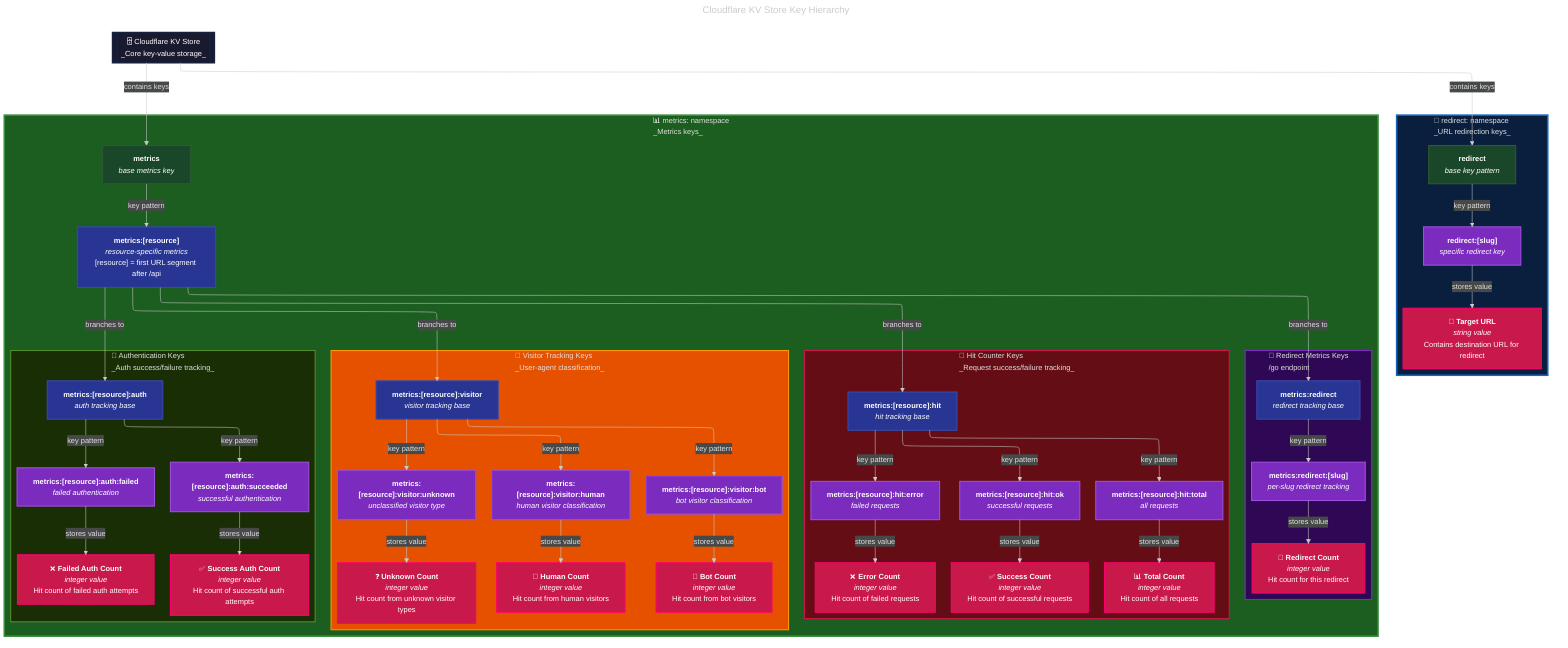 ---
config:
  theme: neo-dark
  layout: elk
  htmlLabels: true
id: ee3114f7-6c54-4dcc-a315-24c20d9a7d28
title: Cloudflare KV Store Key Hierarchy
---
flowchart TD
    %% ---
    %% KEY DEFINITIONS:
    %% TARGET_URL contains the target URL for the redirect.
    %% [resource] is the first part of the URL after /api, for example /api/foo/bar would be foo.
    %% /go is excluded from main metrics, as we handle redirect metrics separately.
    %% All integer types are hit counts of categories described by their key hierarchy.
    %% ---

    %% Root KV Store
    ROOT[["🗄️ Cloudflare KV Store<br/>_Core key-value storage_"]]

    %% Redirect Key Namespace
    subgraph REDIRECT_NS["📍 redirect: namespace<br/>_URL redirection keys_"]
        direction TB
        REDIRECT_KEY["`**redirect**
        _base key pattern_`"]
        REDIRECT_SLUG_KEY["`**redirect:[slug]**
        _specific redirect key_`"]
        REDIRECT_VALUE["`🎯 **Target URL**
        _string value_
        Contains destination URL for redirect`"]
    end

    %% Metrics Key Namespace
    subgraph METRICS_NS["📊 metrics: namespace<br/>_Metrics keys_"]
        direction TB

        METRICS_KEY["`**metrics**
        _base metrics key_`"]
        METRICS_RESOURCE_KEY["`**metrics:[resource]**
        _resource-specific metrics_
        [resource] = first URL segment after /api`"]

        %% Redirect Metrics Keys
        subgraph REDIRECT_METRICS_NS["📍 Redirect Metrics Keys<br/>/go endpoint"]
            direction TB
            REDIRECT_METRICS_KEY["`**metrics:redirect**
            _redirect tracking base_`"]
            REDIRECT_SLUG_METRICS_KEY["`**metrics:redirect:[slug]**
            _per-slug redirect tracking_`"]
            REDIRECT_COUNT_VALUE["`🔢 **Redirect Count**
            _integer value_
            Hit count for this redirect`"]
        end

        %% Hit Counter Keys
        subgraph HIT_COUNTER_NS["🎯 Hit Counter Keys<br/>_Request success/failure tracking_"]
            direction TB
            HIT_KEY["`**metrics:[resource]:hit**
            _hit tracking base_`"]
            HIT_OK_KEY["`**metrics:[resource]:hit:ok**
            _successful requests_`"]
            HIT_TOTAL_KEY["`**metrics:[resource]:hit:total**
            _all requests_`"]
            HIT_ERROR_KEY["`**metrics:[resource]:hit:error**
            _failed requests_`"]
            SUCCESS_COUNT_VALUE["`✅ **Success Count**
            _integer value_
            Hit count of successful requests`"]
            TOTAL_COUNT_VALUE["`📊 **Total Count**
            _integer value_
            Hit count of all requests`"]
            ERROR_COUNT_VALUE["`❌ **Error Count**
            _integer value_
            Hit count of failed requests`"]
        end

        %% Authentication Keys
        subgraph AUTH_KEYS_NS["🔐 Authentication Keys<br/>_Auth success/failure tracking_"]
            direction TB
            AUTH_KEY["`**metrics:[resource]:auth**
            _auth tracking base_`"]
            AUTH_FAILED_KEY["`**metrics:[resource]:auth:failed**
            _failed authentication_`"]
            AUTH_SUCCESS_KEY["`**metrics:[resource]:auth:succeeded**
            _successful authentication_`"]
            FAILED_AUTH_VALUE["`❌ **Failed Auth Count**
            _integer value_
            Hit count of failed auth attempts`"]
            SUCCESS_AUTH_VALUE["`✅ **Success Auth Count**
            _integer value_
            Hit count of successful auth attempts`"]
        end

        %% Visitor Tracking Keys
        subgraph VISITOR_KEYS_NS["👥 Visitor Tracking Keys<br/>_User-agent classification_"]
            direction TB
            VISITOR_KEY["`**metrics:[resource]:visitor**
            _visitor tracking base_`"]
            HUMAN_KEY["`**metrics:[resource]:visitor:human**
            _human visitor classification_`"]
            BOT_KEY["`**metrics:[resource]:visitor:bot**
            _bot visitor classification_`"]
            UNKNOWN_KEY["`**metrics:[resource]:visitor:unknown**
            _unclassified visitor type_`"]
            HUMAN_COUNT_VALUE["`👤 **Human Count**
            _integer value_
            Hit count from human visitors`"]
            BOT_COUNT_VALUE["`🤖 **Bot Count**
            _integer value_
            Hit count from bot visitors`"]
            UNKNOWN_COUNT_VALUE["`❓ **Unknown Count**
            _integer value_
            Hit count from unknown visitor types`"]
        end
    end

    %% Key Hierarchy Connections
    ROOT -->|"`contains keys`"| REDIRECT_KEY
    ROOT -->|"`contains keys`"| METRICS_KEY

    %% Redirect Key Hierarchy
    REDIRECT_KEY -->|"`key pattern`"| REDIRECT_SLUG_KEY
    REDIRECT_SLUG_KEY -->|"`stores value`"| REDIRECT_VALUE

    %% Metrics Key Hierarchy
    METRICS_KEY -->|"`key pattern`"| METRICS_RESOURCE_KEY
    METRICS_RESOURCE_KEY -->|"`branches to`"| HIT_KEY
    METRICS_RESOURCE_KEY -->|"`branches to`"| AUTH_KEY
    METRICS_RESOURCE_KEY -->|"`branches to`"| VISITOR_KEY
    METRICS_RESOURCE_KEY -->|"`branches to`"| REDIRECT_METRICS_KEY

    %% Hit Counter Key Patterns
    HIT_KEY -->|"`key pattern`"| HIT_OK_KEY
    HIT_KEY -->|"`key pattern`"| HIT_TOTAL_KEY
    HIT_KEY -->|"`key pattern`"| HIT_ERROR_KEY
    HIT_OK_KEY -->|"`stores value`"| SUCCESS_COUNT_VALUE
    HIT_TOTAL_KEY -->|"`stores value`"| TOTAL_COUNT_VALUE
    HIT_ERROR_KEY -->|"`stores value`"| ERROR_COUNT_VALUE

    %% Redirect Metrics Key Patterns
    REDIRECT_METRICS_KEY -->|"`key pattern`"| REDIRECT_SLUG_METRICS_KEY
    REDIRECT_SLUG_METRICS_KEY -->|"`stores value`"| REDIRECT_COUNT_VALUE

    %% Auth Key Patterns
    AUTH_KEY -->|"`key pattern`"| AUTH_FAILED_KEY
    AUTH_KEY -->|"`key pattern`"| AUTH_SUCCESS_KEY
    AUTH_FAILED_KEY -->|"`stores value`"| FAILED_AUTH_VALUE
    AUTH_SUCCESS_KEY -->|"`stores value`"| SUCCESS_AUTH_VALUE

    %% Visitor Key Patterns
    VISITOR_KEY -->|"`key pattern`"| HUMAN_KEY
    VISITOR_KEY -->|"`key pattern`"| BOT_KEY
    VISITOR_KEY -->|"`key pattern`"| UNKNOWN_KEY
    HUMAN_KEY -->|"`stores value`"| HUMAN_COUNT_VALUE
    BOT_KEY -->|"`stores value`"| BOT_COUNT_VALUE
    UNKNOWN_KEY -->|"`stores value`"| UNKNOWN_COUNT_VALUE

    %% Styling Classes
    classDef rootClass fill:#1a1a2e,stroke:#16213e,stroke-width:3px,color:#ffffff
    classDef namespaceClass fill:#0f3460,stroke:#16537e,stroke-width:2px,color:#ffffff
    classDef keyClass fill:#1a472a,stroke:#2d5a32,stroke-width:2px,color:#ffffff
    classDef keyPatternClass fill:#7b2cbf,stroke:#9d4edd,stroke-width:2px,color:#ffffff
    classDef valueClass fill:#c9184a,stroke:#ff006e,stroke-width:2px,color:#ffffff
    classDef containerClass fill:#283593,stroke:#3949ab,stroke-width:2px,color:#ffffff

    %% Apply Classes
    class ROOT rootClass
    class REDIRECT_KEY,METRICS_KEY keyClass
    class METRICS_RESOURCE_KEY,HIT_KEY,AUTH_KEY,VISITOR_KEY,REDIRECT_METRICS_KEY containerClass
    class REDIRECT_SLUG_KEY,REDIRECT_SLUG_METRICS_KEY,HIT_OK_KEY,HIT_TOTAL_KEY,HIT_ERROR_KEY,AUTH_FAILED_KEY,AUTH_SUCCESS_KEY,HUMAN_KEY,BOT_KEY,UNKNOWN_KEY keyPatternClass
    class REDIRECT_VALUE,REDIRECT_COUNT_VALUE,SUCCESS_COUNT_VALUE,TOTAL_COUNT_VALUE,ERROR_COUNT_VALUE,FAILED_AUTH_VALUE,SUCCESS_AUTH_VALUE,HUMAN_COUNT_VALUE,BOT_COUNT_VALUE,UNKNOWN_COUNT_VALUE valueClass

    %% Subgraph Styling
    style REDIRECT_NS fill:#0a1e3d,stroke:#1565c0,stroke-width:3px
    style METRICS_NS fill:#1b5e20,stroke:#388e3c,stroke-width:3px
    style REDIRECT_METRICS_NS fill:#2e0854,stroke:#7b2cbf,stroke-width:2px
    style HIT_COUNTER_NS fill:#640d14,stroke:#c9184a,stroke-width:2px
    style AUTH_KEYS_NS fill:#1a2e05,stroke:#558b2f,stroke-width:2px
    style VISITOR_KEYS_NS fill:#e65100,stroke:#ff9800,stroke-width:2px